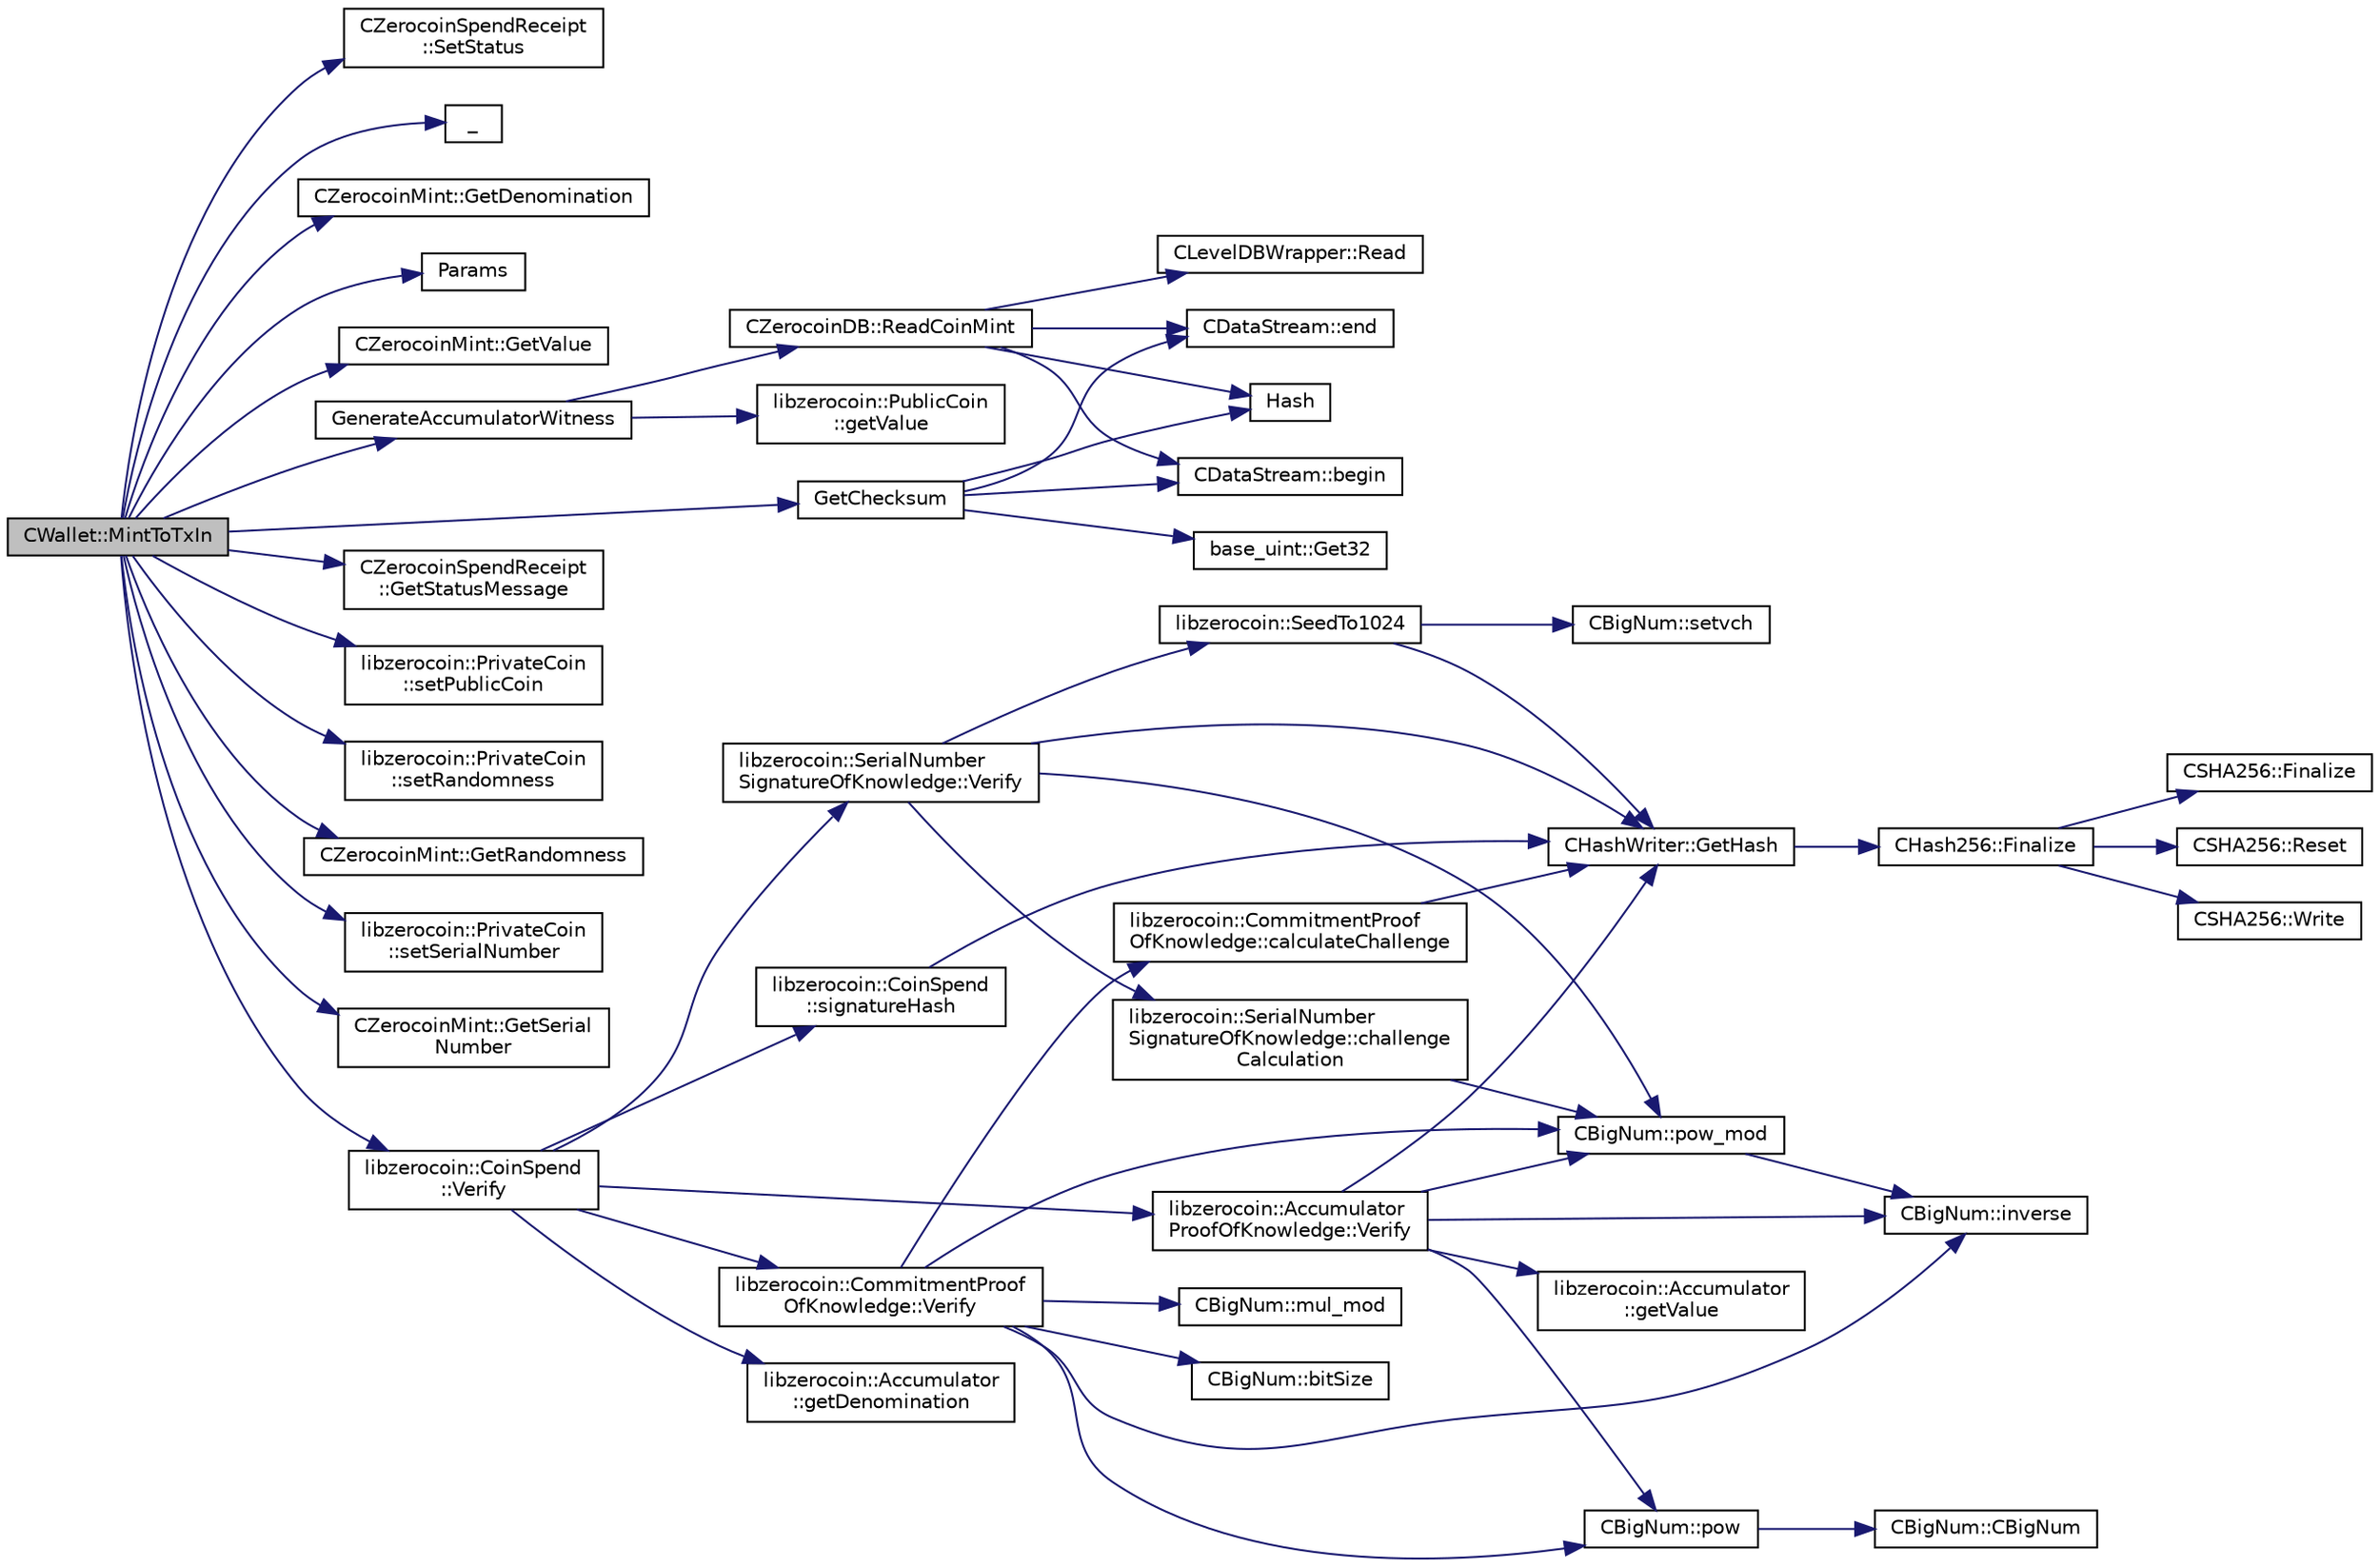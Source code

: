 digraph "CWallet::MintToTxIn"
{
  edge [fontname="Helvetica",fontsize="10",labelfontname="Helvetica",labelfontsize="10"];
  node [fontname="Helvetica",fontsize="10",shape=record];
  rankdir="LR";
  Node334 [label="CWallet::MintToTxIn",height=0.2,width=0.4,color="black", fillcolor="grey75", style="filled", fontcolor="black"];
  Node334 -> Node335 [color="midnightblue",fontsize="10",style="solid",fontname="Helvetica"];
  Node335 [label="CZerocoinSpendReceipt\l::SetStatus",height=0.2,width=0.4,color="black", fillcolor="white", style="filled",URL="$class_c_zerocoin_spend_receipt.html#af1ab82e92b9dea235c7ccbad660be7ba"];
  Node334 -> Node336 [color="midnightblue",fontsize="10",style="solid",fontname="Helvetica"];
  Node336 [label="_",height=0.2,width=0.4,color="black", fillcolor="white", style="filled",URL="$ui__interface_8h.html#aad133bb6103b53cebf03fd01e2f11ba1",tooltip="Translation function: Call Translate signal on UI interface, which returns a boost::optional result..."];
  Node334 -> Node337 [color="midnightblue",fontsize="10",style="solid",fontname="Helvetica"];
  Node337 [label="CZerocoinMint::GetDenomination",height=0.2,width=0.4,color="black", fillcolor="white", style="filled",URL="$class_c_zerocoin_mint.html#a2461ba5a3488d7175240c111e551e571"];
  Node334 -> Node338 [color="midnightblue",fontsize="10",style="solid",fontname="Helvetica"];
  Node338 [label="Params",height=0.2,width=0.4,color="black", fillcolor="white", style="filled",URL="$chainparams_8cpp.html#ace5c5b706d71a324a417dd2db394fd4a",tooltip="Return the currently selected parameters. "];
  Node334 -> Node339 [color="midnightblue",fontsize="10",style="solid",fontname="Helvetica"];
  Node339 [label="CZerocoinMint::GetValue",height=0.2,width=0.4,color="black", fillcolor="white", style="filled",URL="$class_c_zerocoin_mint.html#ae5917a194b3ea08a5e9150231e965b82"];
  Node334 -> Node340 [color="midnightblue",fontsize="10",style="solid",fontname="Helvetica"];
  Node340 [label="GenerateAccumulatorWitness",height=0.2,width=0.4,color="black", fillcolor="white", style="filled",URL="$accumulators_8cpp.html#a23063579a58f9166ec6acc28bc08b752"];
  Node340 -> Node341 [color="midnightblue",fontsize="10",style="solid",fontname="Helvetica"];
  Node341 [label="CZerocoinDB::ReadCoinMint",height=0.2,width=0.4,color="black", fillcolor="white", style="filled",URL="$class_c_zerocoin_d_b.html#a90b0f4aecbbbe57b1b9cad6e1c37ec15"];
  Node341 -> Node342 [color="midnightblue",fontsize="10",style="solid",fontname="Helvetica"];
  Node342 [label="Hash",height=0.2,width=0.4,color="black", fillcolor="white", style="filled",URL="$hash_8h.html#a12c5e981d7f5f2850027fd5e932eff61",tooltip="Compute the 256-bit hash of a std::string. "];
  Node341 -> Node343 [color="midnightblue",fontsize="10",style="solid",fontname="Helvetica"];
  Node343 [label="CDataStream::begin",height=0.2,width=0.4,color="black", fillcolor="white", style="filled",URL="$class_c_data_stream.html#a2355d11752d8622badfbc03e9ed192fd"];
  Node341 -> Node344 [color="midnightblue",fontsize="10",style="solid",fontname="Helvetica"];
  Node344 [label="CDataStream::end",height=0.2,width=0.4,color="black", fillcolor="white", style="filled",URL="$class_c_data_stream.html#a66409dbd4403682fe674e2e71173cab4"];
  Node341 -> Node345 [color="midnightblue",fontsize="10",style="solid",fontname="Helvetica"];
  Node345 [label="CLevelDBWrapper::Read",height=0.2,width=0.4,color="black", fillcolor="white", style="filled",URL="$class_c_level_d_b_wrapper.html#a0cb51d3b8f042641b2d0aa76c3185527"];
  Node340 -> Node346 [color="midnightblue",fontsize="10",style="solid",fontname="Helvetica"];
  Node346 [label="libzerocoin::PublicCoin\l::getValue",height=0.2,width=0.4,color="black", fillcolor="white", style="filled",URL="$classlibzerocoin_1_1_public_coin.html#abf335a1f7458e510bf46a73611200b3b"];
  Node334 -> Node347 [color="midnightblue",fontsize="10",style="solid",fontname="Helvetica"];
  Node347 [label="CZerocoinSpendReceipt\l::GetStatusMessage",height=0.2,width=0.4,color="black", fillcolor="white", style="filled",URL="$class_c_zerocoin_spend_receipt.html#a165f5aa949e97e47ab7007a1d2c4b1bb"];
  Node334 -> Node348 [color="midnightblue",fontsize="10",style="solid",fontname="Helvetica"];
  Node348 [label="libzerocoin::PrivateCoin\l::setPublicCoin",height=0.2,width=0.4,color="black", fillcolor="white", style="filled",URL="$classlibzerocoin_1_1_private_coin.html#a997f62dcae761e174c2f8b15a3947425"];
  Node334 -> Node349 [color="midnightblue",fontsize="10",style="solid",fontname="Helvetica"];
  Node349 [label="libzerocoin::PrivateCoin\l::setRandomness",height=0.2,width=0.4,color="black", fillcolor="white", style="filled",URL="$classlibzerocoin_1_1_private_coin.html#af80430da4889f121463d3b307f1b54c1"];
  Node334 -> Node350 [color="midnightblue",fontsize="10",style="solid",fontname="Helvetica"];
  Node350 [label="CZerocoinMint::GetRandomness",height=0.2,width=0.4,color="black", fillcolor="white", style="filled",URL="$class_c_zerocoin_mint.html#ae28cfb14427ec02124be3f70679d1de7"];
  Node334 -> Node351 [color="midnightblue",fontsize="10",style="solid",fontname="Helvetica"];
  Node351 [label="libzerocoin::PrivateCoin\l::setSerialNumber",height=0.2,width=0.4,color="black", fillcolor="white", style="filled",URL="$classlibzerocoin_1_1_private_coin.html#a5fab5444ca5ea9b46aef56cb76588f20"];
  Node334 -> Node352 [color="midnightblue",fontsize="10",style="solid",fontname="Helvetica"];
  Node352 [label="CZerocoinMint::GetSerial\lNumber",height=0.2,width=0.4,color="black", fillcolor="white", style="filled",URL="$class_c_zerocoin_mint.html#ac051c49289a4f2bd3913cc8774d960c1"];
  Node334 -> Node353 [color="midnightblue",fontsize="10",style="solid",fontname="Helvetica"];
  Node353 [label="GetChecksum",height=0.2,width=0.4,color="black", fillcolor="white", style="filled",URL="$accumulators_8cpp.html#aed00f91e4032e74967411fdee5121d71"];
  Node353 -> Node342 [color="midnightblue",fontsize="10",style="solid",fontname="Helvetica"];
  Node353 -> Node343 [color="midnightblue",fontsize="10",style="solid",fontname="Helvetica"];
  Node353 -> Node344 [color="midnightblue",fontsize="10",style="solid",fontname="Helvetica"];
  Node353 -> Node354 [color="midnightblue",fontsize="10",style="solid",fontname="Helvetica"];
  Node354 [label="base_uint::Get32",height=0.2,width=0.4,color="black", fillcolor="white", style="filled",URL="$classbase__uint.html#ac3d25db757d5e8e3328cf35e81c40850"];
  Node334 -> Node355 [color="midnightblue",fontsize="10",style="solid",fontname="Helvetica"];
  Node355 [label="libzerocoin::CoinSpend\l::Verify",height=0.2,width=0.4,color="black", fillcolor="white", style="filled",URL="$classlibzerocoin_1_1_coin_spend.html#ad8005b899d45939c63ccaba43011c85b"];
  Node355 -> Node356 [color="midnightblue",fontsize="10",style="solid",fontname="Helvetica"];
  Node356 [label="libzerocoin::Accumulator\l::getDenomination",height=0.2,width=0.4,color="black", fillcolor="white", style="filled",URL="$classlibzerocoin_1_1_accumulator.html#a12164dbcbff4433c3eb7cbfb7c2beb70"];
  Node355 -> Node357 [color="midnightblue",fontsize="10",style="solid",fontname="Helvetica"];
  Node357 [label="libzerocoin::CommitmentProof\lOfKnowledge::Verify",height=0.2,width=0.4,color="black", fillcolor="white", style="filled",URL="$classlibzerocoin_1_1_commitment_proof_of_knowledge.html#a36196236b6f40da17e1dd4fcb42c6794",tooltip="Verifies the proof. "];
  Node357 -> Node358 [color="midnightblue",fontsize="10",style="solid",fontname="Helvetica"];
  Node358 [label="CBigNum::bitSize",height=0.2,width=0.4,color="black", fillcolor="white", style="filled",URL="$class_c_big_num.html#ab4b035b81263dcba7b996997ecdcea8d",tooltip="Returns the size in bits of the underlying bignum. "];
  Node357 -> Node359 [color="midnightblue",fontsize="10",style="solid",fontname="Helvetica"];
  Node359 [label="CBigNum::pow",height=0.2,width=0.4,color="black", fillcolor="white", style="filled",URL="$class_c_big_num.html#aa8c79c0a8ca34ed34ef315047137ecc7",tooltip="exponentiation with an int. "];
  Node359 -> Node360 [color="midnightblue",fontsize="10",style="solid",fontname="Helvetica"];
  Node360 [label="CBigNum::CBigNum",height=0.2,width=0.4,color="black", fillcolor="white", style="filled",URL="$class_c_big_num.html#a272ed55454635b770e181bddc1a9c071"];
  Node357 -> Node361 [color="midnightblue",fontsize="10",style="solid",fontname="Helvetica"];
  Node361 [label="CBigNum::pow_mod",height=0.2,width=0.4,color="black", fillcolor="white", style="filled",URL="$class_c_big_num.html#a949004e3f63921b28b4e245624854289",tooltip="modular exponentiation: this^e mod n "];
  Node361 -> Node362 [color="midnightblue",fontsize="10",style="solid",fontname="Helvetica"];
  Node362 [label="CBigNum::inverse",height=0.2,width=0.4,color="black", fillcolor="white", style="filled",URL="$class_c_big_num.html#ace6cb4447751b27f00139d60dd8ebba4",tooltip="Calculates the inverse of this element mod m. "];
  Node357 -> Node362 [color="midnightblue",fontsize="10",style="solid",fontname="Helvetica"];
  Node357 -> Node363 [color="midnightblue",fontsize="10",style="solid",fontname="Helvetica"];
  Node363 [label="CBigNum::mul_mod",height=0.2,width=0.4,color="black", fillcolor="white", style="filled",URL="$class_c_big_num.html#abf7973e872561306532d90386d325875",tooltip="modular multiplication: (this * b) mod m "];
  Node357 -> Node364 [color="midnightblue",fontsize="10",style="solid",fontname="Helvetica"];
  Node364 [label="libzerocoin::CommitmentProof\lOfKnowledge::calculateChallenge",height=0.2,width=0.4,color="black", fillcolor="white", style="filled",URL="$classlibzerocoin_1_1_commitment_proof_of_knowledge.html#a267631e6e1829578b8ea6073c21c8d96"];
  Node364 -> Node365 [color="midnightblue",fontsize="10",style="solid",fontname="Helvetica"];
  Node365 [label="CHashWriter::GetHash",height=0.2,width=0.4,color="black", fillcolor="white", style="filled",URL="$class_c_hash_writer.html#ae94a937211502eabf19477630090093a"];
  Node365 -> Node366 [color="midnightblue",fontsize="10",style="solid",fontname="Helvetica"];
  Node366 [label="CHash256::Finalize",height=0.2,width=0.4,color="black", fillcolor="white", style="filled",URL="$class_c_hash256.html#aa8a70c1b7cf24ce7d00240a1131cf4e7"];
  Node366 -> Node367 [color="midnightblue",fontsize="10",style="solid",fontname="Helvetica"];
  Node367 [label="CSHA256::Finalize",height=0.2,width=0.4,color="black", fillcolor="white", style="filled",URL="$class_c_s_h_a256.html#a4259230be0caefa590bc324fc12b9b90"];
  Node366 -> Node368 [color="midnightblue",fontsize="10",style="solid",fontname="Helvetica"];
  Node368 [label="CSHA256::Reset",height=0.2,width=0.4,color="black", fillcolor="white", style="filled",URL="$class_c_s_h_a256.html#a2122395dd5604990eaa0077b43a0e8d4"];
  Node366 -> Node369 [color="midnightblue",fontsize="10",style="solid",fontname="Helvetica"];
  Node369 [label="CSHA256::Write",height=0.2,width=0.4,color="black", fillcolor="white", style="filled",URL="$class_c_s_h_a256.html#a9d7de520a562655da85349372820c883"];
  Node355 -> Node370 [color="midnightblue",fontsize="10",style="solid",fontname="Helvetica"];
  Node370 [label="libzerocoin::Accumulator\lProofOfKnowledge::Verify",height=0.2,width=0.4,color="black", fillcolor="white", style="filled",URL="$classlibzerocoin_1_1_accumulator_proof_of_knowledge.html#afa37fa003c2e3ce95e00525fe84d1e52",tooltip="Verifies that a commitment c is accumulated in accumulated a. "];
  Node370 -> Node365 [color="midnightblue",fontsize="10",style="solid",fontname="Helvetica"];
  Node370 -> Node361 [color="midnightblue",fontsize="10",style="solid",fontname="Helvetica"];
  Node370 -> Node362 [color="midnightblue",fontsize="10",style="solid",fontname="Helvetica"];
  Node370 -> Node371 [color="midnightblue",fontsize="10",style="solid",fontname="Helvetica"];
  Node371 [label="libzerocoin::Accumulator\l::getValue",height=0.2,width=0.4,color="black", fillcolor="white", style="filled",URL="$classlibzerocoin_1_1_accumulator.html#abe9f6281164864e8cd7ca48ad8a7bd18",tooltip="Get the accumulator result. "];
  Node370 -> Node359 [color="midnightblue",fontsize="10",style="solid",fontname="Helvetica"];
  Node355 -> Node372 [color="midnightblue",fontsize="10",style="solid",fontname="Helvetica"];
  Node372 [label="libzerocoin::SerialNumber\lSignatureOfKnowledge::Verify",height=0.2,width=0.4,color="black", fillcolor="white", style="filled",URL="$classlibzerocoin_1_1_serial_number_signature_of_knowledge.html#a05f9c3d5aade741ee8aab51ed570b6b0",tooltip="Verifies the Signature of knowledge. "];
  Node372 -> Node373 [color="midnightblue",fontsize="10",style="solid",fontname="Helvetica"];
  Node373 [label="libzerocoin::SerialNumber\lSignatureOfKnowledge::challenge\lCalculation",height=0.2,width=0.4,color="black", fillcolor="white", style="filled",URL="$classlibzerocoin_1_1_serial_number_signature_of_knowledge.html#a564f58bd562d441ae8503c2904fb8270"];
  Node373 -> Node361 [color="midnightblue",fontsize="10",style="solid",fontname="Helvetica"];
  Node372 -> Node374 [color="midnightblue",fontsize="10",style="solid",fontname="Helvetica"];
  Node374 [label="libzerocoin::SeedTo1024",height=0.2,width=0.4,color="black", fillcolor="white", style="filled",URL="$namespacelibzerocoin.html#a0dfd40059182babce28ba7acf734d123"];
  Node374 -> Node365 [color="midnightblue",fontsize="10",style="solid",fontname="Helvetica"];
  Node374 -> Node375 [color="midnightblue",fontsize="10",style="solid",fontname="Helvetica"];
  Node375 [label="CBigNum::setvch",height=0.2,width=0.4,color="black", fillcolor="white", style="filled",URL="$class_c_big_num.html#aa9236c14e34519e9b173a9a4b80f5621"];
  Node372 -> Node361 [color="midnightblue",fontsize="10",style="solid",fontname="Helvetica"];
  Node372 -> Node365 [color="midnightblue",fontsize="10",style="solid",fontname="Helvetica"];
  Node355 -> Node376 [color="midnightblue",fontsize="10",style="solid",fontname="Helvetica"];
  Node376 [label="libzerocoin::CoinSpend\l::signatureHash",height=0.2,width=0.4,color="black", fillcolor="white", style="filled",URL="$classlibzerocoin_1_1_coin_spend.html#a2e2f50e0a7b60bec7e91cb29b1ffcb62"];
  Node376 -> Node365 [color="midnightblue",fontsize="10",style="solid",fontname="Helvetica"];
}
